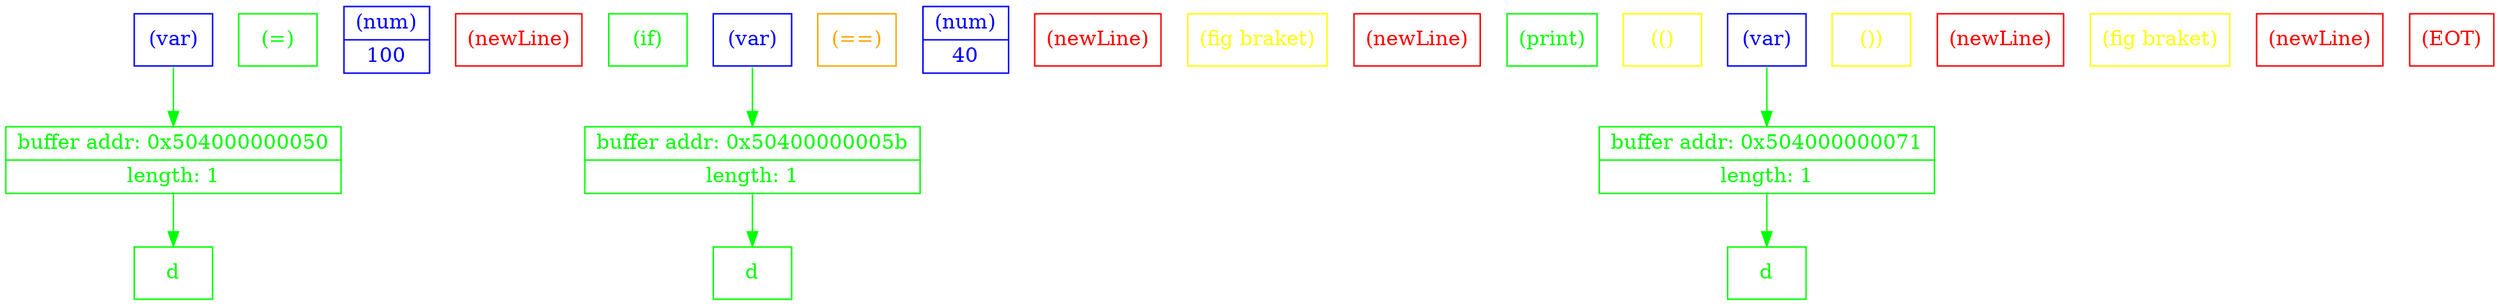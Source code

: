 digraph G
{ 
rankdir=TB;
 newrank=true;

{
	rank=same; 
	token_0 [ shape=record, color = blue, fontcolor = blue, label = "{ (var) }" ];
	token_1 [ shape=record, color = green, fontcolor = green, label = "{ (=) }" ];
	token_2 [ shape=record, color = blue, fontcolor = blue, label = "{ (num) | 100 }" ];
	token_3 [ shape=record, color = red, fontcolor = red, label = "{ (newLine) }" ];
	token_4 [ shape=record, color = green, fontcolor = green, label = "{ (if) }" ];
	token_5 [ shape=record, color = blue, fontcolor = blue, label = "{ (var) }" ];
	token_6 [ shape=record, color = orange, fontcolor = orange, label = "{ (==) }" ];
	token_7 [ shape=record, color = blue, fontcolor = blue, label = "{ (num) | 40 }" ];
	token_8 [ shape=record, color = red, fontcolor = red, label = "{ (newLine) }" ];
	token_9 [ shape=record, color = yellow, fontcolor = yellow, label = "{ (fig braket) }" ];
	token_10 [ shape=record, color = red, fontcolor = red, label = "{ (newLine) }" ];
	token_11 [ shape=record, color = green, fontcolor = green, label = "{ (print) }" ];
	token_12 [ shape=record, color = yellow, fontcolor = yellow, label = "{ (() }" ];
	token_13 [ shape=record, color = blue, fontcolor = blue, label = "{ (var) }" ];
	token_14 [ shape=record, color = yellow, fontcolor = yellow, label = "{ ()) }" ];
	token_15 [ shape=record, color = red, fontcolor = red, label = "{ (newLine) }" ];
	token_16 [ shape=record, color = yellow, fontcolor = yellow, label = "{ (fig braket) }" ];
	token_17 [ shape=record, color = red, fontcolor = red, label = "{ (newLine) }" ];
	token_18 [ shape=record, color = red, fontcolor = red, label = "{ (EOT) }" ];
}
{
	rank=same; 
	tableCell_0x504000000050 [ shape=record, color = green, fontcolor = green, label = "         { buffer addr: 0x504000000050 | length: 1 }" ];
	tableCell_0x50400000005b [ shape=record, color = green, fontcolor = green, label = "         { buffer addr: 0x50400000005b | length: 1 }" ];
	tableCell_0x504000000071 [ shape=record, color = green, fontcolor = green, label = "         { buffer addr: 0x504000000071 | length: 1 }" ];
}
{
	rank=same; 
	openTableCell_0x504000000050 [ shape=record, color = green, fontcolor = green, label = "{ d }" ];
	openTableCell_0x50400000005b [ shape=record, color = green, fontcolor = green, label = "{ d }" ];
	openTableCell_0x504000000071 [ shape=record, color = green, fontcolor = green, label = "{ d }" ];
}
	token_0:s -> tableCell_0x504000000050:n [ color = green; ]
	token_5:s -> tableCell_0x50400000005b:n [ color = green; ]
	token_13:s -> tableCell_0x504000000071:n [ color = green; ]
	tableCell_0x504000000050:s -> openTableCell_0x504000000050:n [ color = green; ]
	tableCell_0x50400000005b:s -> openTableCell_0x50400000005b:n [ color = green; ]
	tableCell_0x504000000071:s -> openTableCell_0x504000000071:n [ color = green; ]
}
